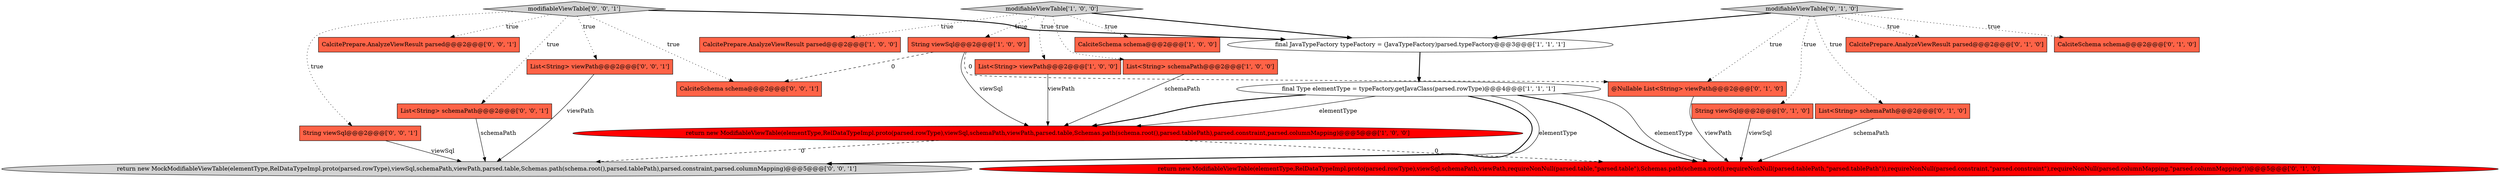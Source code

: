 digraph {
1 [style = filled, label = "final Type elementType = typeFactory.getJavaClass(parsed.rowType)@@@4@@@['1', '1', '1']", fillcolor = white, shape = ellipse image = "AAA0AAABBB1BBB"];
16 [style = filled, label = "List<String> viewPath@@@2@@@['0', '0', '1']", fillcolor = tomato, shape = box image = "AAA0AAABBB3BBB"];
4 [style = filled, label = "modifiableViewTable['1', '0', '0']", fillcolor = lightgray, shape = diamond image = "AAA0AAABBB1BBB"];
14 [style = filled, label = "CalcitePrepare.AnalyzeViewResult parsed@@@2@@@['0', '1', '0']", fillcolor = tomato, shape = box image = "AAA0AAABBB2BBB"];
7 [style = filled, label = "String viewSql@@@2@@@['1', '0', '0']", fillcolor = tomato, shape = box image = "AAA1AAABBB1BBB"];
21 [style = filled, label = "return new MockModifiableViewTable(elementType,RelDataTypeImpl.proto(parsed.rowType),viewSql,schemaPath,viewPath,parsed.table,Schemas.path(schema.root(),parsed.tablePath),parsed.constraint,parsed.columnMapping)@@@5@@@['0', '0', '1']", fillcolor = lightgray, shape = ellipse image = "AAA0AAABBB3BBB"];
19 [style = filled, label = "CalcitePrepare.AnalyzeViewResult parsed@@@2@@@['0', '0', '1']", fillcolor = tomato, shape = box image = "AAA0AAABBB3BBB"];
22 [style = filled, label = "CalciteSchema schema@@@2@@@['0', '0', '1']", fillcolor = tomato, shape = box image = "AAA0AAABBB3BBB"];
12 [style = filled, label = "String viewSql@@@2@@@['0', '1', '0']", fillcolor = tomato, shape = box image = "AAA0AAABBB2BBB"];
18 [style = filled, label = "String viewSql@@@2@@@['0', '0', '1']", fillcolor = tomato, shape = box image = "AAA0AAABBB3BBB"];
8 [style = filled, label = "final JavaTypeFactory typeFactory = (JavaTypeFactory)parsed.typeFactory@@@3@@@['1', '1', '1']", fillcolor = white, shape = ellipse image = "AAA0AAABBB1BBB"];
2 [style = filled, label = "return new ModifiableViewTable(elementType,RelDataTypeImpl.proto(parsed.rowType),viewSql,schemaPath,viewPath,parsed.table,Schemas.path(schema.root(),parsed.tablePath),parsed.constraint,parsed.columnMapping)@@@5@@@['1', '0', '0']", fillcolor = red, shape = ellipse image = "AAA1AAABBB1BBB"];
9 [style = filled, label = "List<String> schemaPath@@@2@@@['0', '1', '0']", fillcolor = tomato, shape = box image = "AAA0AAABBB2BBB"];
3 [style = filled, label = "List<String> viewPath@@@2@@@['1', '0', '0']", fillcolor = tomato, shape = box image = "AAA0AAABBB1BBB"];
20 [style = filled, label = "modifiableViewTable['0', '0', '1']", fillcolor = lightgray, shape = diamond image = "AAA0AAABBB3BBB"];
0 [style = filled, label = "CalciteSchema schema@@@2@@@['1', '0', '0']", fillcolor = tomato, shape = box image = "AAA0AAABBB1BBB"];
6 [style = filled, label = "List<String> schemaPath@@@2@@@['1', '0', '0']", fillcolor = tomato, shape = box image = "AAA0AAABBB1BBB"];
15 [style = filled, label = "@Nullable List<String> viewPath@@@2@@@['0', '1', '0']", fillcolor = tomato, shape = box image = "AAA1AAABBB2BBB"];
17 [style = filled, label = "List<String> schemaPath@@@2@@@['0', '0', '1']", fillcolor = tomato, shape = box image = "AAA0AAABBB3BBB"];
13 [style = filled, label = "modifiableViewTable['0', '1', '0']", fillcolor = lightgray, shape = diamond image = "AAA0AAABBB2BBB"];
5 [style = filled, label = "CalcitePrepare.AnalyzeViewResult parsed@@@2@@@['1', '0', '0']", fillcolor = tomato, shape = box image = "AAA0AAABBB1BBB"];
11 [style = filled, label = "return new ModifiableViewTable(elementType,RelDataTypeImpl.proto(parsed.rowType),viewSql,schemaPath,viewPath,requireNonNull(parsed.table,\"parsed.table\"),Schemas.path(schema.root(),requireNonNull(parsed.tablePath,\"parsed.tablePath\")),requireNonNull(parsed.constraint,\"parsed.constraint\"),requireNonNull(parsed.columnMapping,\"parsed.columnMapping\"))@@@5@@@['0', '1', '0']", fillcolor = red, shape = ellipse image = "AAA1AAABBB2BBB"];
10 [style = filled, label = "CalciteSchema schema@@@2@@@['0', '1', '0']", fillcolor = tomato, shape = box image = "AAA0AAABBB2BBB"];
4->6 [style = dotted, label="true"];
4->5 [style = dotted, label="true"];
1->11 [style = solid, label="elementType"];
13->12 [style = dotted, label="true"];
16->21 [style = solid, label="viewPath"];
20->17 [style = dotted, label="true"];
12->11 [style = solid, label="viewSql"];
4->0 [style = dotted, label="true"];
1->2 [style = solid, label="elementType"];
15->11 [style = solid, label="viewPath"];
4->7 [style = dotted, label="true"];
13->10 [style = dotted, label="true"];
1->11 [style = bold, label=""];
8->1 [style = bold, label=""];
20->8 [style = bold, label=""];
4->3 [style = dotted, label="true"];
2->21 [style = dashed, label="0"];
3->2 [style = solid, label="viewPath"];
17->21 [style = solid, label="schemaPath"];
1->21 [style = bold, label=""];
18->21 [style = solid, label="viewSql"];
6->2 [style = solid, label="schemaPath"];
9->11 [style = solid, label="schemaPath"];
20->18 [style = dotted, label="true"];
7->15 [style = dashed, label="0"];
4->8 [style = bold, label=""];
2->11 [style = dashed, label="0"];
7->2 [style = solid, label="viewSql"];
13->15 [style = dotted, label="true"];
1->2 [style = bold, label=""];
20->19 [style = dotted, label="true"];
20->22 [style = dotted, label="true"];
13->8 [style = bold, label=""];
1->21 [style = solid, label="elementType"];
13->14 [style = dotted, label="true"];
7->22 [style = dashed, label="0"];
20->16 [style = dotted, label="true"];
13->9 [style = dotted, label="true"];
}
